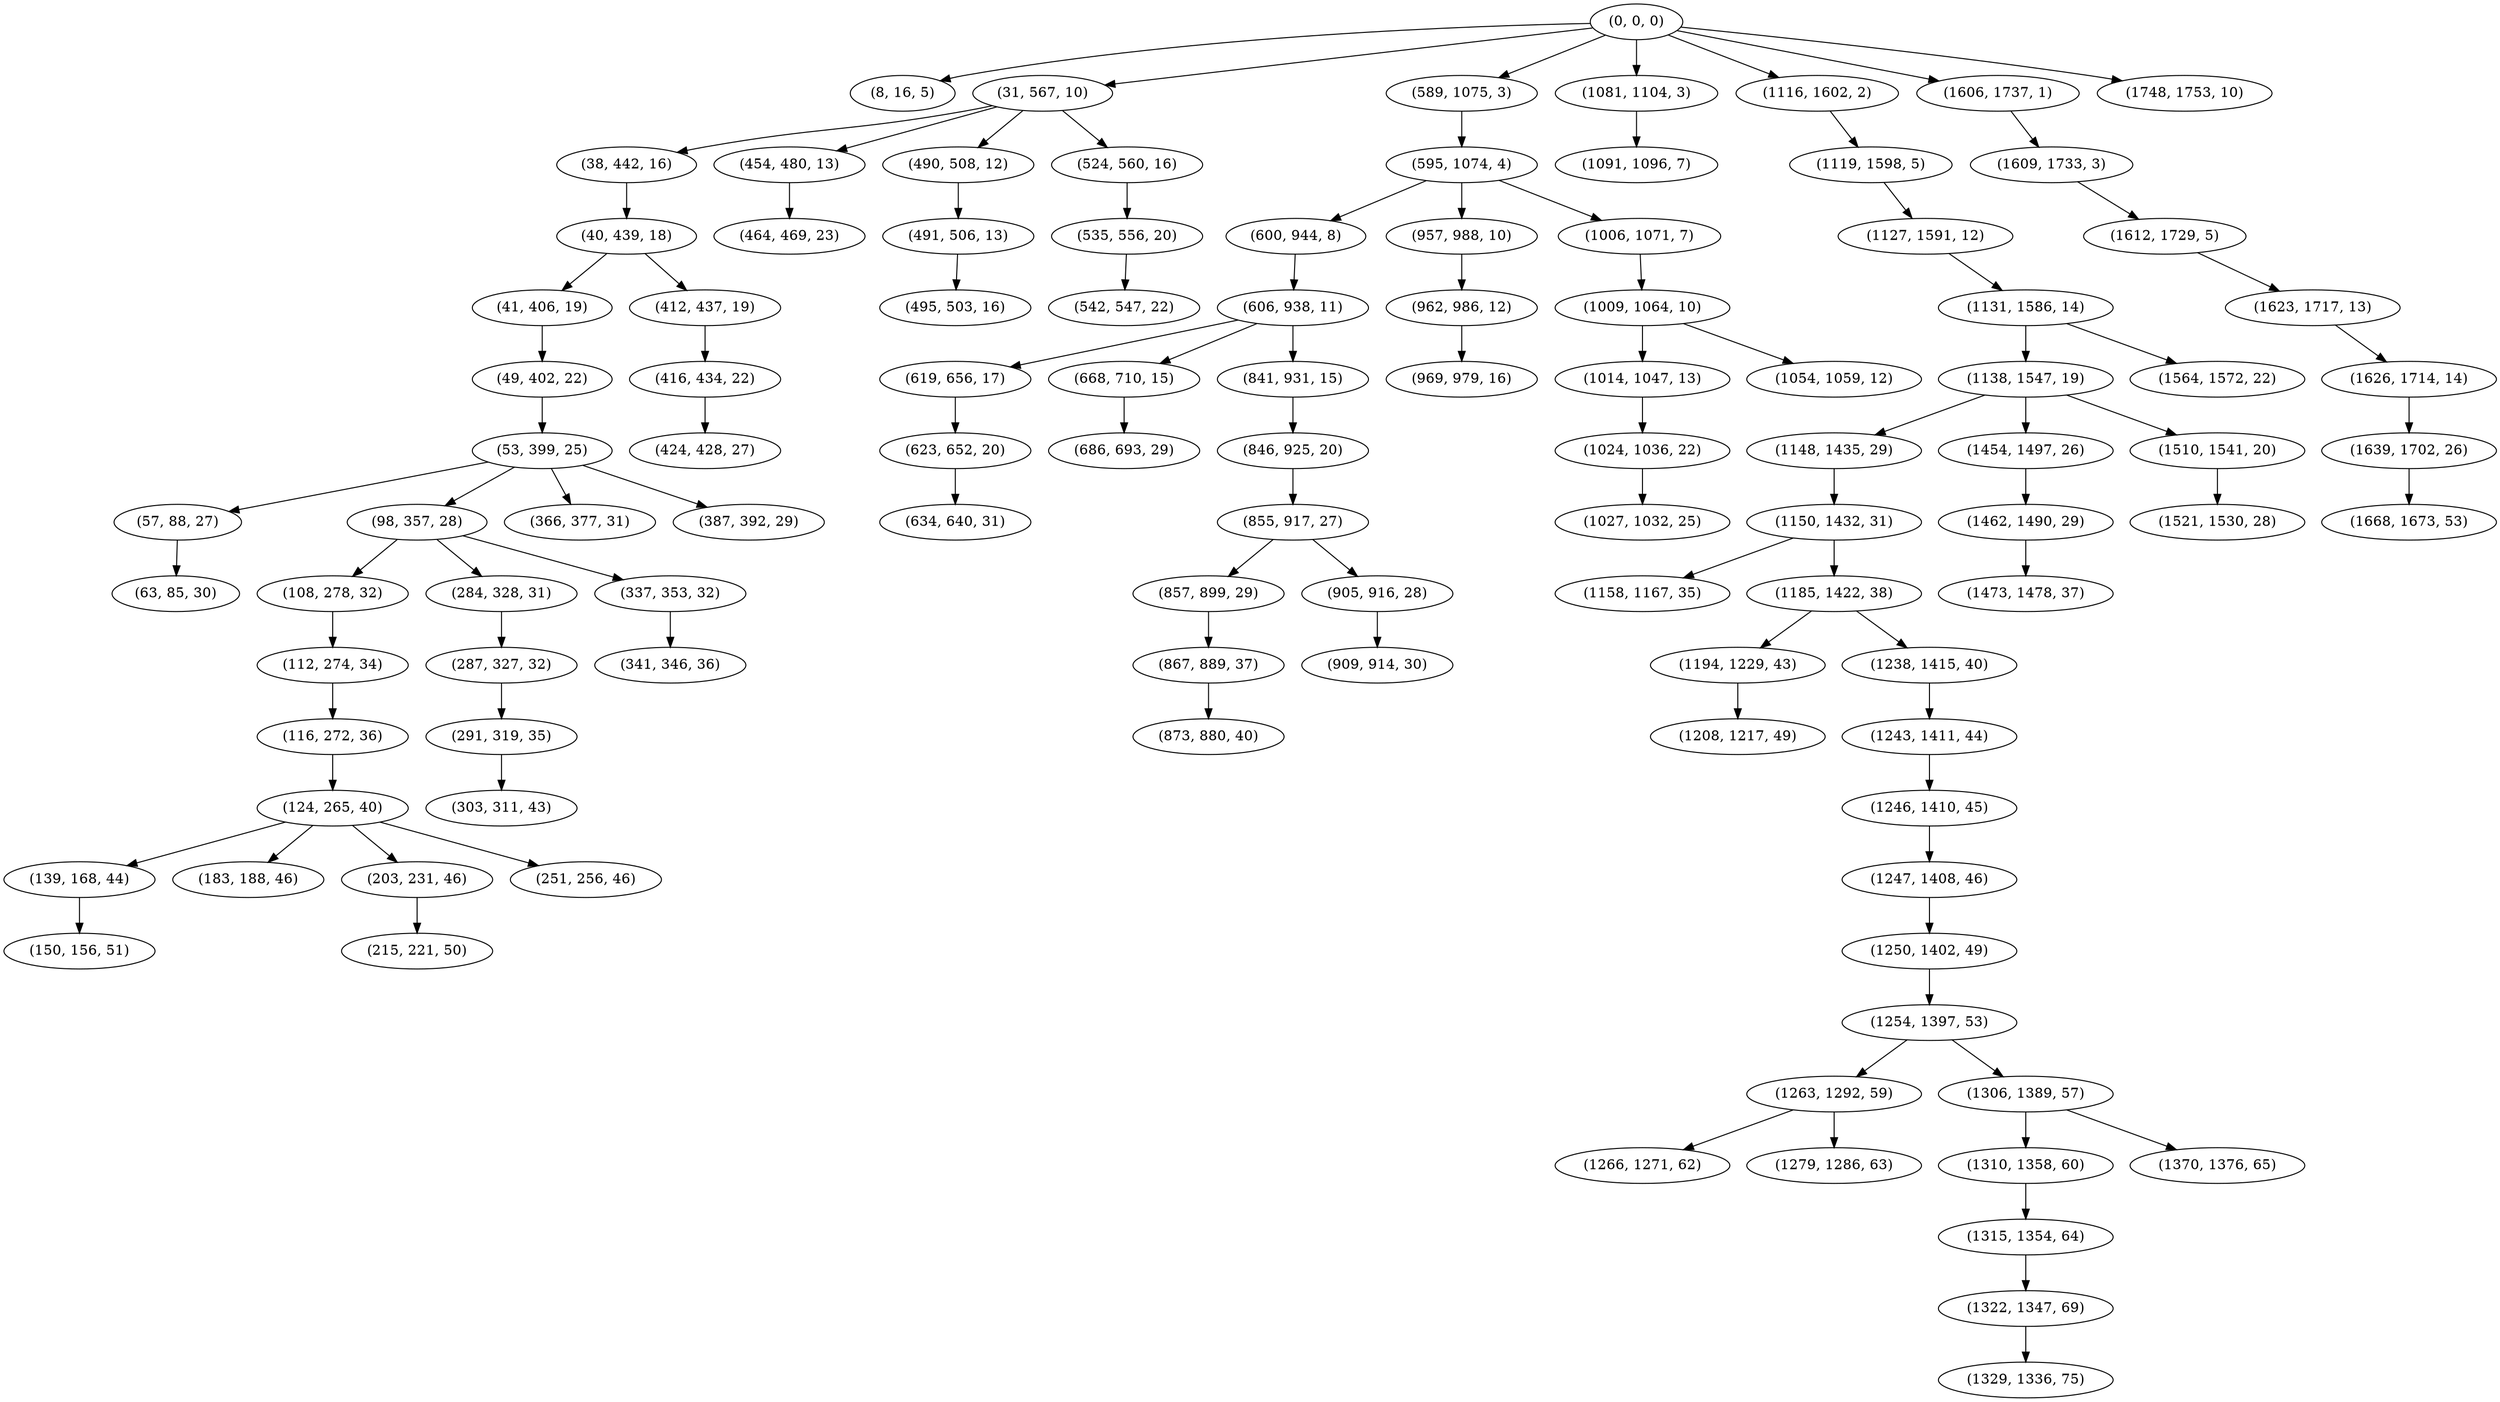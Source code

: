 digraph tree {
    "(0, 0, 0)";
    "(8, 16, 5)";
    "(31, 567, 10)";
    "(38, 442, 16)";
    "(40, 439, 18)";
    "(41, 406, 19)";
    "(49, 402, 22)";
    "(53, 399, 25)";
    "(57, 88, 27)";
    "(63, 85, 30)";
    "(98, 357, 28)";
    "(108, 278, 32)";
    "(112, 274, 34)";
    "(116, 272, 36)";
    "(124, 265, 40)";
    "(139, 168, 44)";
    "(150, 156, 51)";
    "(183, 188, 46)";
    "(203, 231, 46)";
    "(215, 221, 50)";
    "(251, 256, 46)";
    "(284, 328, 31)";
    "(287, 327, 32)";
    "(291, 319, 35)";
    "(303, 311, 43)";
    "(337, 353, 32)";
    "(341, 346, 36)";
    "(366, 377, 31)";
    "(387, 392, 29)";
    "(412, 437, 19)";
    "(416, 434, 22)";
    "(424, 428, 27)";
    "(454, 480, 13)";
    "(464, 469, 23)";
    "(490, 508, 12)";
    "(491, 506, 13)";
    "(495, 503, 16)";
    "(524, 560, 16)";
    "(535, 556, 20)";
    "(542, 547, 22)";
    "(589, 1075, 3)";
    "(595, 1074, 4)";
    "(600, 944, 8)";
    "(606, 938, 11)";
    "(619, 656, 17)";
    "(623, 652, 20)";
    "(634, 640, 31)";
    "(668, 710, 15)";
    "(686, 693, 29)";
    "(841, 931, 15)";
    "(846, 925, 20)";
    "(855, 917, 27)";
    "(857, 899, 29)";
    "(867, 889, 37)";
    "(873, 880, 40)";
    "(905, 916, 28)";
    "(909, 914, 30)";
    "(957, 988, 10)";
    "(962, 986, 12)";
    "(969, 979, 16)";
    "(1006, 1071, 7)";
    "(1009, 1064, 10)";
    "(1014, 1047, 13)";
    "(1024, 1036, 22)";
    "(1027, 1032, 25)";
    "(1054, 1059, 12)";
    "(1081, 1104, 3)";
    "(1091, 1096, 7)";
    "(1116, 1602, 2)";
    "(1119, 1598, 5)";
    "(1127, 1591, 12)";
    "(1131, 1586, 14)";
    "(1138, 1547, 19)";
    "(1148, 1435, 29)";
    "(1150, 1432, 31)";
    "(1158, 1167, 35)";
    "(1185, 1422, 38)";
    "(1194, 1229, 43)";
    "(1208, 1217, 49)";
    "(1238, 1415, 40)";
    "(1243, 1411, 44)";
    "(1246, 1410, 45)";
    "(1247, 1408, 46)";
    "(1250, 1402, 49)";
    "(1254, 1397, 53)";
    "(1263, 1292, 59)";
    "(1266, 1271, 62)";
    "(1279, 1286, 63)";
    "(1306, 1389, 57)";
    "(1310, 1358, 60)";
    "(1315, 1354, 64)";
    "(1322, 1347, 69)";
    "(1329, 1336, 75)";
    "(1370, 1376, 65)";
    "(1454, 1497, 26)";
    "(1462, 1490, 29)";
    "(1473, 1478, 37)";
    "(1510, 1541, 20)";
    "(1521, 1530, 28)";
    "(1564, 1572, 22)";
    "(1606, 1737, 1)";
    "(1609, 1733, 3)";
    "(1612, 1729, 5)";
    "(1623, 1717, 13)";
    "(1626, 1714, 14)";
    "(1639, 1702, 26)";
    "(1668, 1673, 53)";
    "(1748, 1753, 10)";
    "(0, 0, 0)" -> "(8, 16, 5)";
    "(0, 0, 0)" -> "(31, 567, 10)";
    "(0, 0, 0)" -> "(589, 1075, 3)";
    "(0, 0, 0)" -> "(1081, 1104, 3)";
    "(0, 0, 0)" -> "(1116, 1602, 2)";
    "(0, 0, 0)" -> "(1606, 1737, 1)";
    "(0, 0, 0)" -> "(1748, 1753, 10)";
    "(31, 567, 10)" -> "(38, 442, 16)";
    "(31, 567, 10)" -> "(454, 480, 13)";
    "(31, 567, 10)" -> "(490, 508, 12)";
    "(31, 567, 10)" -> "(524, 560, 16)";
    "(38, 442, 16)" -> "(40, 439, 18)";
    "(40, 439, 18)" -> "(41, 406, 19)";
    "(40, 439, 18)" -> "(412, 437, 19)";
    "(41, 406, 19)" -> "(49, 402, 22)";
    "(49, 402, 22)" -> "(53, 399, 25)";
    "(53, 399, 25)" -> "(57, 88, 27)";
    "(53, 399, 25)" -> "(98, 357, 28)";
    "(53, 399, 25)" -> "(366, 377, 31)";
    "(53, 399, 25)" -> "(387, 392, 29)";
    "(57, 88, 27)" -> "(63, 85, 30)";
    "(98, 357, 28)" -> "(108, 278, 32)";
    "(98, 357, 28)" -> "(284, 328, 31)";
    "(98, 357, 28)" -> "(337, 353, 32)";
    "(108, 278, 32)" -> "(112, 274, 34)";
    "(112, 274, 34)" -> "(116, 272, 36)";
    "(116, 272, 36)" -> "(124, 265, 40)";
    "(124, 265, 40)" -> "(139, 168, 44)";
    "(124, 265, 40)" -> "(183, 188, 46)";
    "(124, 265, 40)" -> "(203, 231, 46)";
    "(124, 265, 40)" -> "(251, 256, 46)";
    "(139, 168, 44)" -> "(150, 156, 51)";
    "(203, 231, 46)" -> "(215, 221, 50)";
    "(284, 328, 31)" -> "(287, 327, 32)";
    "(287, 327, 32)" -> "(291, 319, 35)";
    "(291, 319, 35)" -> "(303, 311, 43)";
    "(337, 353, 32)" -> "(341, 346, 36)";
    "(412, 437, 19)" -> "(416, 434, 22)";
    "(416, 434, 22)" -> "(424, 428, 27)";
    "(454, 480, 13)" -> "(464, 469, 23)";
    "(490, 508, 12)" -> "(491, 506, 13)";
    "(491, 506, 13)" -> "(495, 503, 16)";
    "(524, 560, 16)" -> "(535, 556, 20)";
    "(535, 556, 20)" -> "(542, 547, 22)";
    "(589, 1075, 3)" -> "(595, 1074, 4)";
    "(595, 1074, 4)" -> "(600, 944, 8)";
    "(595, 1074, 4)" -> "(957, 988, 10)";
    "(595, 1074, 4)" -> "(1006, 1071, 7)";
    "(600, 944, 8)" -> "(606, 938, 11)";
    "(606, 938, 11)" -> "(619, 656, 17)";
    "(606, 938, 11)" -> "(668, 710, 15)";
    "(606, 938, 11)" -> "(841, 931, 15)";
    "(619, 656, 17)" -> "(623, 652, 20)";
    "(623, 652, 20)" -> "(634, 640, 31)";
    "(668, 710, 15)" -> "(686, 693, 29)";
    "(841, 931, 15)" -> "(846, 925, 20)";
    "(846, 925, 20)" -> "(855, 917, 27)";
    "(855, 917, 27)" -> "(857, 899, 29)";
    "(855, 917, 27)" -> "(905, 916, 28)";
    "(857, 899, 29)" -> "(867, 889, 37)";
    "(867, 889, 37)" -> "(873, 880, 40)";
    "(905, 916, 28)" -> "(909, 914, 30)";
    "(957, 988, 10)" -> "(962, 986, 12)";
    "(962, 986, 12)" -> "(969, 979, 16)";
    "(1006, 1071, 7)" -> "(1009, 1064, 10)";
    "(1009, 1064, 10)" -> "(1014, 1047, 13)";
    "(1009, 1064, 10)" -> "(1054, 1059, 12)";
    "(1014, 1047, 13)" -> "(1024, 1036, 22)";
    "(1024, 1036, 22)" -> "(1027, 1032, 25)";
    "(1081, 1104, 3)" -> "(1091, 1096, 7)";
    "(1116, 1602, 2)" -> "(1119, 1598, 5)";
    "(1119, 1598, 5)" -> "(1127, 1591, 12)";
    "(1127, 1591, 12)" -> "(1131, 1586, 14)";
    "(1131, 1586, 14)" -> "(1138, 1547, 19)";
    "(1131, 1586, 14)" -> "(1564, 1572, 22)";
    "(1138, 1547, 19)" -> "(1148, 1435, 29)";
    "(1138, 1547, 19)" -> "(1454, 1497, 26)";
    "(1138, 1547, 19)" -> "(1510, 1541, 20)";
    "(1148, 1435, 29)" -> "(1150, 1432, 31)";
    "(1150, 1432, 31)" -> "(1158, 1167, 35)";
    "(1150, 1432, 31)" -> "(1185, 1422, 38)";
    "(1185, 1422, 38)" -> "(1194, 1229, 43)";
    "(1185, 1422, 38)" -> "(1238, 1415, 40)";
    "(1194, 1229, 43)" -> "(1208, 1217, 49)";
    "(1238, 1415, 40)" -> "(1243, 1411, 44)";
    "(1243, 1411, 44)" -> "(1246, 1410, 45)";
    "(1246, 1410, 45)" -> "(1247, 1408, 46)";
    "(1247, 1408, 46)" -> "(1250, 1402, 49)";
    "(1250, 1402, 49)" -> "(1254, 1397, 53)";
    "(1254, 1397, 53)" -> "(1263, 1292, 59)";
    "(1254, 1397, 53)" -> "(1306, 1389, 57)";
    "(1263, 1292, 59)" -> "(1266, 1271, 62)";
    "(1263, 1292, 59)" -> "(1279, 1286, 63)";
    "(1306, 1389, 57)" -> "(1310, 1358, 60)";
    "(1306, 1389, 57)" -> "(1370, 1376, 65)";
    "(1310, 1358, 60)" -> "(1315, 1354, 64)";
    "(1315, 1354, 64)" -> "(1322, 1347, 69)";
    "(1322, 1347, 69)" -> "(1329, 1336, 75)";
    "(1454, 1497, 26)" -> "(1462, 1490, 29)";
    "(1462, 1490, 29)" -> "(1473, 1478, 37)";
    "(1510, 1541, 20)" -> "(1521, 1530, 28)";
    "(1606, 1737, 1)" -> "(1609, 1733, 3)";
    "(1609, 1733, 3)" -> "(1612, 1729, 5)";
    "(1612, 1729, 5)" -> "(1623, 1717, 13)";
    "(1623, 1717, 13)" -> "(1626, 1714, 14)";
    "(1626, 1714, 14)" -> "(1639, 1702, 26)";
    "(1639, 1702, 26)" -> "(1668, 1673, 53)";
}
